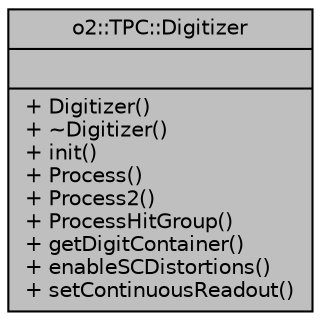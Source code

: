digraph "o2::TPC::Digitizer"
{
 // INTERACTIVE_SVG=YES
  bgcolor="transparent";
  edge [fontname="Helvetica",fontsize="10",labelfontname="Helvetica",labelfontsize="10"];
  node [fontname="Helvetica",fontsize="10",shape=record];
  Node1 [label="{o2::TPC::Digitizer\n||+ Digitizer()\l+ ~Digitizer()\l+ init()\l+ Process()\l+ Process2()\l+ ProcessHitGroup()\l+ getDigitContainer()\l+ enableSCDistortions()\l+ setContinuousReadout()\l}",height=0.2,width=0.4,color="black", fillcolor="grey75", style="filled" fontcolor="black"];
}
